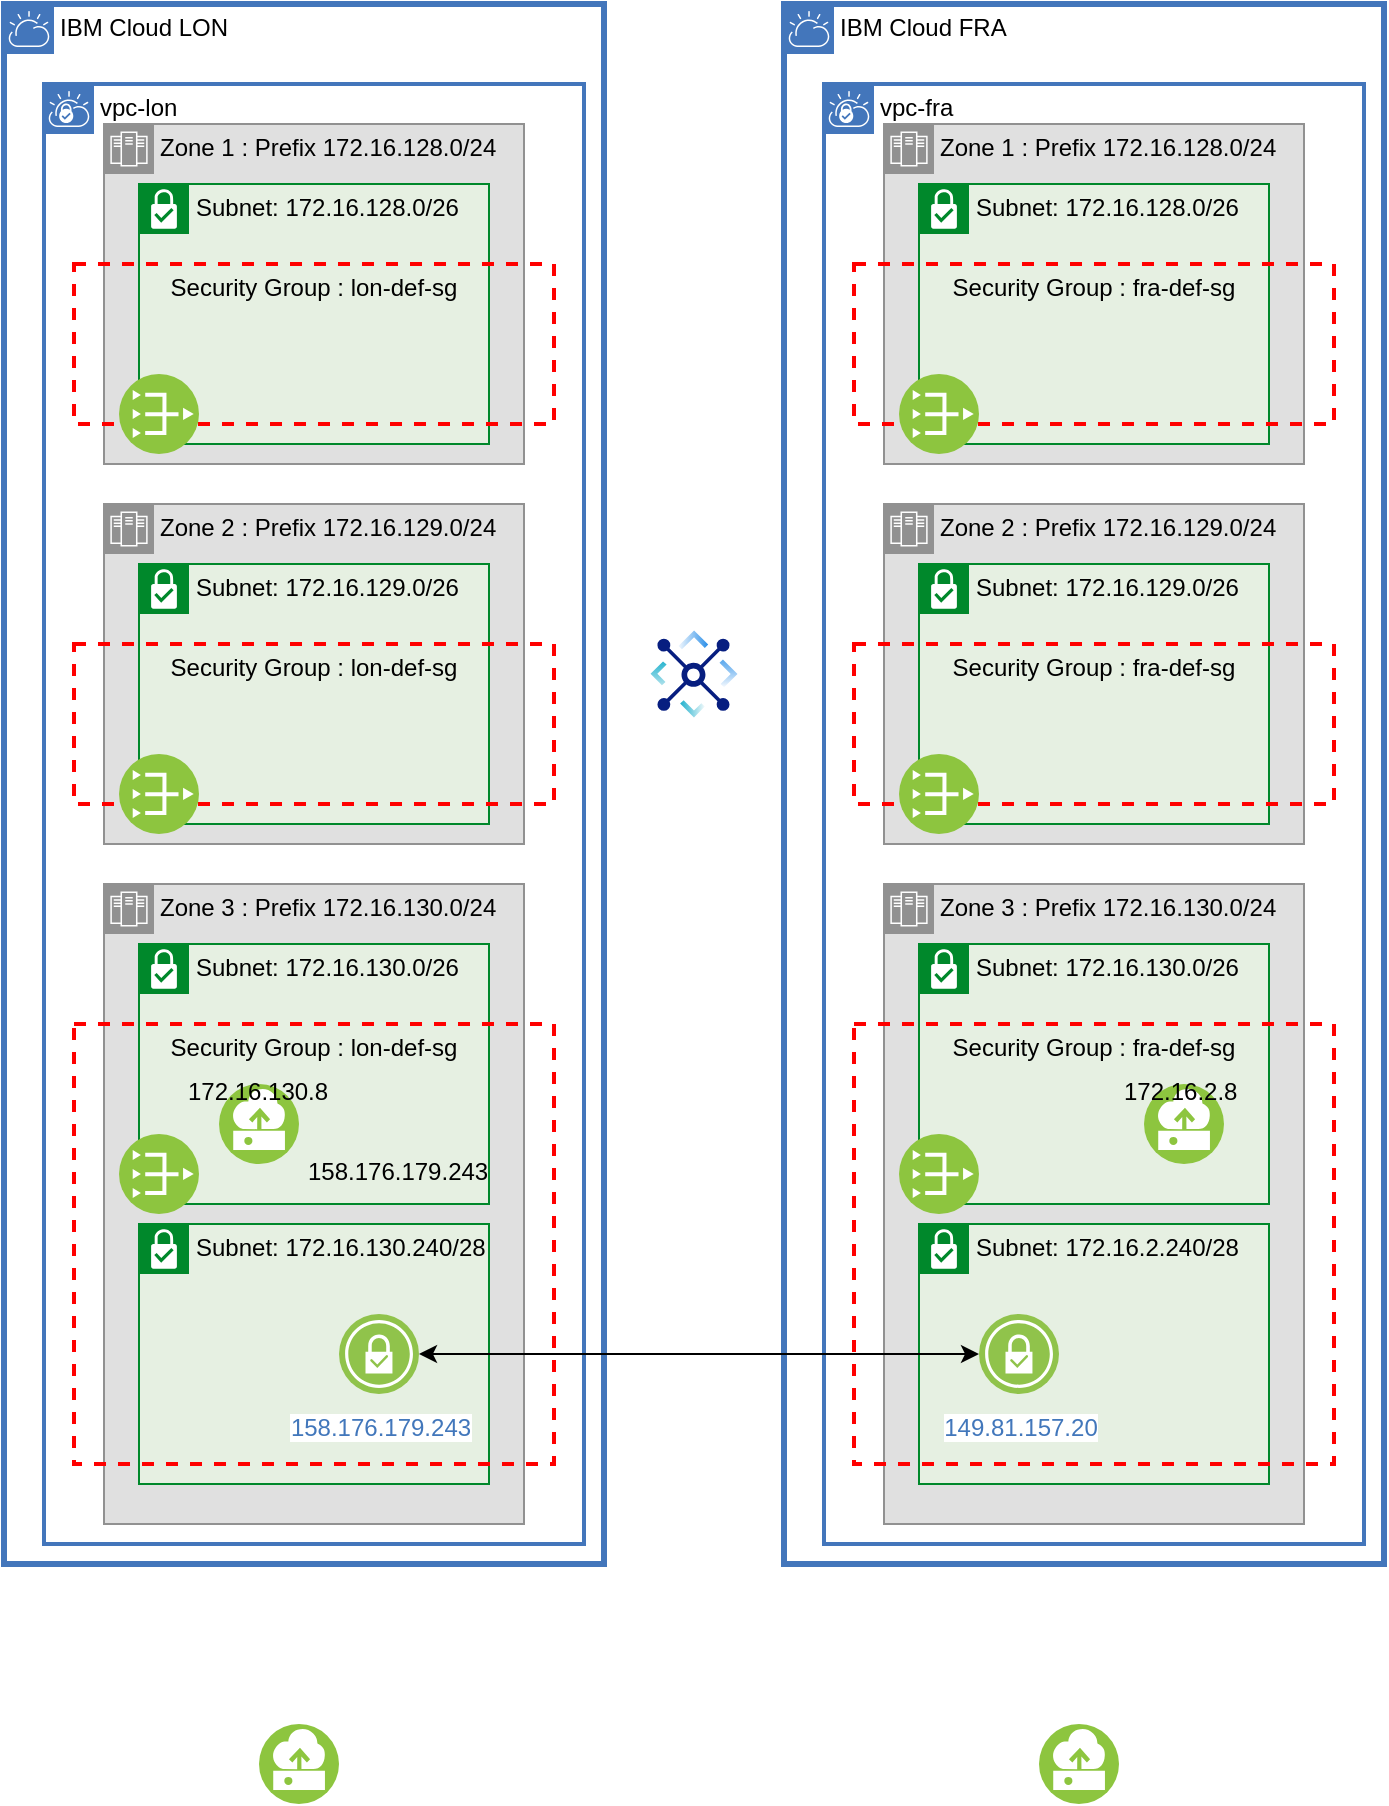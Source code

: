 <mxfile version="13.7.3" type="device"><diagram id="C5RBs43oDa-KdzZeNtuy" name="Page-1"><mxGraphModel dx="1346" dy="769" grid="1" gridSize="10" guides="1" tooltips="1" connect="1" arrows="1" fold="1" page="1" pageScale="1" pageWidth="827" pageHeight="1169" math="0" shadow="0"><root><mxCell id="WIyWlLk6GJQsqaUBKTNV-0"/><mxCell id="WIyWlLk6GJQsqaUBKTNV-1" parent="WIyWlLk6GJQsqaUBKTNV-0"/><mxCell id="W1xzhbes7EURfECaBqBl-0" value="IBM Cloud LON" style="shape=mxgraph.ibm.box;prType=cloud;fontStyle=0;verticalAlign=top;align=left;spacingLeft=32;spacingTop=4;fillColor=none;rounded=0;whiteSpace=wrap;html=1;strokeColor=#4376BB;strokeWidth=3;dashed=0;container=1;spacing=-4;collapsible=0;expand=0;recursiveResize=0;" vertex="1" parent="WIyWlLk6GJQsqaUBKTNV-1"><mxGeometry x="50" y="10" width="300" height="780" as="geometry"/></mxCell><mxCell id="W1xzhbes7EURfECaBqBl-12" value="vpc-lon" style="shape=mxgraph.ibm.box;prType=vpc;fontStyle=0;verticalAlign=top;align=left;spacingLeft=32;spacingTop=4;fillColor=none;rounded=0;whiteSpace=wrap;html=1;strokeColor=#4376BB;strokeWidth=2;dashed=0;container=1;spacing=-4;collapsible=0;expand=0;recursiveResize=0;" vertex="1" parent="W1xzhbes7EURfECaBqBl-0"><mxGeometry x="20" y="40" width="270" height="730" as="geometry"/></mxCell><mxCell id="W1xzhbes7EURfECaBqBl-4" value="Zone 3 : Prefix 172.16.130.0/24" style="shape=mxgraph.ibm.box;prType=zone;fontStyle=0;verticalAlign=top;align=left;spacingLeft=32;spacingTop=4;fillColor=#E0E0E0;rounded=0;whiteSpace=wrap;html=1;strokeColor=#919191;strokeWidth=1;dashed=0;container=1;spacing=-4;collapsible=0;expand=0;recursiveResize=0;" vertex="1" parent="W1xzhbes7EURfECaBqBl-12"><mxGeometry x="30" y="400" width="210" height="320" as="geometry"/></mxCell><mxCell id="W1xzhbes7EURfECaBqBl-64" value="Subnet: 172.16.130.240/28" style="shape=mxgraph.ibm.box;prType=subnet;fontStyle=0;verticalAlign=top;align=left;spacingLeft=32;spacingTop=4;fillColor=#E6F0E2;rounded=0;whiteSpace=wrap;html=1;strokeColor=#00882B;strokeWidth=1;dashed=0;container=1;spacing=-4;collapsible=0;expand=0;recursiveResize=0;" vertex="1" parent="W1xzhbes7EURfECaBqBl-4"><mxGeometry x="17.5" y="170" width="175" height="130" as="geometry"/></mxCell><mxCell id="W1xzhbes7EURfECaBqBl-68" value="158.176.179.243" style="aspect=fixed;perimeter=ellipsePerimeter;html=1;align=center;shadow=0;dashed=0;fontColor=#4277BB;labelBackgroundColor=#ffffff;fontSize=12;spacingTop=3;image;image=img/lib/ibm/vpc/VPNGateway.svg;" vertex="1" parent="W1xzhbes7EURfECaBqBl-64"><mxGeometry x="100" y="45" width="40" height="40" as="geometry"/></mxCell><mxCell id="W1xzhbes7EURfECaBqBl-6" value="Subnet: 172.16.130.0/26" style="shape=mxgraph.ibm.box;prType=subnet;fontStyle=0;verticalAlign=top;align=left;spacingLeft=32;spacingTop=4;fillColor=#E6F0E2;rounded=0;whiteSpace=wrap;html=1;strokeColor=#00882B;strokeWidth=1;dashed=0;container=1;spacing=-4;collapsible=0;expand=0;recursiveResize=0;" vertex="1" parent="W1xzhbes7EURfECaBqBl-4"><mxGeometry x="17.5" y="30" width="175" height="130" as="geometry"/></mxCell><mxCell id="W1xzhbes7EURfECaBqBl-9" value="Security Group : lon-def-sg" style="fontStyle=0;verticalAlign=top;align=center;spacingTop=-2;fillColor=none;rounded=0;whiteSpace=wrap;html=1;strokeColor=#FF0000;strokeWidth=2;dashed=1;container=1;collapsible=0;expand=0;recursiveResize=0;" vertex="1" parent="W1xzhbes7EURfECaBqBl-6"><mxGeometry x="-32.5" y="40" width="240" height="220" as="geometry"/></mxCell><mxCell id="W1xzhbes7EURfECaBqBl-10" value="" style="aspect=fixed;perimeter=ellipsePerimeter;html=1;align=center;shadow=0;dashed=0;fontColor=#4277BB;labelBackgroundColor=#ffffff;fontSize=12;spacingTop=3;image;image=img/lib/ibm/vpc/Instance.svg;" vertex="1" parent="W1xzhbes7EURfECaBqBl-9"><mxGeometry x="92.5" y="350" width="40" height="40" as="geometry"/></mxCell><mxCell id="W1xzhbes7EURfECaBqBl-13" value="" style="aspect=fixed;perimeter=ellipsePerimeter;html=1;align=center;shadow=0;dashed=0;fontColor=#4277BB;labelBackgroundColor=#ffffff;fontSize=12;spacingTop=3;image;image=img/lib/ibm/vpc/Instance.svg;" vertex="1" parent="W1xzhbes7EURfECaBqBl-9"><mxGeometry x="72.5" y="30" width="40" height="40" as="geometry"/></mxCell><mxCell id="W1xzhbes7EURfECaBqBl-15" value="" style="aspect=fixed;perimeter=ellipsePerimeter;html=1;align=center;shadow=0;dashed=0;fontColor=#4277BB;labelBackgroundColor=#ffffff;fontSize=12;spacingTop=3;image;image=img/lib/ibm/vpc/PublicGateway.svg;" vertex="1" parent="W1xzhbes7EURfECaBqBl-9"><mxGeometry x="22.5" y="55" width="40" height="40" as="geometry"/></mxCell><UserObject label="172.16.130.8" link="172.16.130.8" id="W1xzhbes7EURfECaBqBl-61"><mxCell style="text;whiteSpace=wrap;html=1;" vertex="1" parent="W1xzhbes7EURfECaBqBl-9"><mxGeometry x="55" y="20" width="100" height="30" as="geometry"/></mxCell></UserObject><UserObject label="158.176.179.243" id="W1xzhbes7EURfECaBqBl-63"><mxCell style="text;whiteSpace=wrap;html=1;" vertex="1" parent="W1xzhbes7EURfECaBqBl-4"><mxGeometry x="100" y="130" width="120" height="30" as="geometry"/></mxCell></UserObject><mxCell id="W1xzhbes7EURfECaBqBl-18" value="Zone 2 : Prefix 172.16.129.0/24" style="shape=mxgraph.ibm.box;prType=zone;fontStyle=0;verticalAlign=top;align=left;spacingLeft=32;spacingTop=4;fillColor=#E0E0E0;rounded=0;whiteSpace=wrap;html=1;strokeColor=#919191;strokeWidth=1;dashed=0;container=1;spacing=-4;collapsible=0;expand=0;recursiveResize=0;" vertex="1" parent="W1xzhbes7EURfECaBqBl-12"><mxGeometry x="30" y="210" width="210" height="170" as="geometry"/></mxCell><mxCell id="W1xzhbes7EURfECaBqBl-19" value="Subnet: 172.16.129.0/26" style="shape=mxgraph.ibm.box;prType=subnet;fontStyle=0;verticalAlign=top;align=left;spacingLeft=32;spacingTop=4;fillColor=#E6F0E2;rounded=0;whiteSpace=wrap;html=1;strokeColor=#00882B;strokeWidth=1;dashed=0;container=1;spacing=-4;collapsible=0;expand=0;recursiveResize=0;" vertex="1" parent="W1xzhbes7EURfECaBqBl-18"><mxGeometry x="17.5" y="30" width="175" height="130" as="geometry"/></mxCell><mxCell id="W1xzhbes7EURfECaBqBl-20" value="Security Group : lon-def-sg" style="fontStyle=0;verticalAlign=top;align=center;spacingTop=-2;fillColor=none;rounded=0;whiteSpace=wrap;html=1;strokeColor=#FF0000;strokeWidth=2;dashed=1;container=1;collapsible=0;expand=0;recursiveResize=0;" vertex="1" parent="W1xzhbes7EURfECaBqBl-12"><mxGeometry x="15" y="280" width="240" height="80" as="geometry"/></mxCell><mxCell id="W1xzhbes7EURfECaBqBl-24" value="" style="aspect=fixed;perimeter=ellipsePerimeter;html=1;align=center;shadow=0;dashed=0;fontColor=#4277BB;labelBackgroundColor=#ffffff;fontSize=12;spacingTop=3;image;image=img/lib/ibm/vpc/PublicGateway.svg;" vertex="1" parent="W1xzhbes7EURfECaBqBl-20"><mxGeometry x="22.5" y="55" width="40" height="40" as="geometry"/></mxCell><mxCell id="W1xzhbes7EURfECaBqBl-25" value="Zone 1 : Prefix 172.16.128.0/24" style="shape=mxgraph.ibm.box;prType=zone;fontStyle=0;verticalAlign=top;align=left;spacingLeft=32;spacingTop=4;fillColor=#E0E0E0;rounded=0;whiteSpace=wrap;html=1;strokeColor=#919191;strokeWidth=1;dashed=0;container=1;spacing=-4;collapsible=0;expand=0;recursiveResize=0;" vertex="1" parent="W1xzhbes7EURfECaBqBl-12"><mxGeometry x="30" y="20" width="210" height="170" as="geometry"/></mxCell><mxCell id="W1xzhbes7EURfECaBqBl-26" value="Subnet: 172.16.128.0/26" style="shape=mxgraph.ibm.box;prType=subnet;fontStyle=0;verticalAlign=top;align=left;spacingLeft=32;spacingTop=4;fillColor=#E6F0E2;rounded=0;whiteSpace=wrap;html=1;strokeColor=#00882B;strokeWidth=1;dashed=0;container=1;spacing=-4;collapsible=0;expand=0;recursiveResize=0;" vertex="1" parent="W1xzhbes7EURfECaBqBl-25"><mxGeometry x="17.5" y="30" width="175" height="130" as="geometry"/></mxCell><mxCell id="W1xzhbes7EURfECaBqBl-27" value="Security Group : lon-def-sg" style="fontStyle=0;verticalAlign=top;align=center;spacingTop=-2;fillColor=none;rounded=0;whiteSpace=wrap;html=1;strokeColor=#FF0000;strokeWidth=2;dashed=1;container=1;collapsible=0;expand=0;recursiveResize=0;" vertex="1" parent="W1xzhbes7EURfECaBqBl-12"><mxGeometry x="15" y="90" width="240" height="80" as="geometry"/></mxCell><mxCell id="W1xzhbes7EURfECaBqBl-31" value="" style="aspect=fixed;perimeter=ellipsePerimeter;html=1;align=center;shadow=0;dashed=0;fontColor=#4277BB;labelBackgroundColor=#ffffff;fontSize=12;spacingTop=3;image;image=img/lib/ibm/vpc/PublicGateway.svg;" vertex="1" parent="W1xzhbes7EURfECaBqBl-27"><mxGeometry x="22.5" y="55" width="40" height="40" as="geometry"/></mxCell><mxCell id="W1xzhbes7EURfECaBqBl-32" value="IBM Cloud FRA" style="shape=mxgraph.ibm.box;prType=cloud;fontStyle=0;verticalAlign=top;align=left;spacingLeft=32;spacingTop=4;fillColor=none;rounded=0;whiteSpace=wrap;html=1;strokeColor=#4376BB;strokeWidth=3;dashed=0;container=1;spacing=-4;collapsible=0;expand=0;recursiveResize=0;" vertex="1" parent="WIyWlLk6GJQsqaUBKTNV-1"><mxGeometry x="440" y="10" width="300" height="780" as="geometry"/></mxCell><mxCell id="W1xzhbes7EURfECaBqBl-33" value="vpc-fra" style="shape=mxgraph.ibm.box;prType=vpc;fontStyle=0;verticalAlign=top;align=left;spacingLeft=32;spacingTop=4;fillColor=none;rounded=0;whiteSpace=wrap;html=1;strokeColor=#4376BB;strokeWidth=2;dashed=0;container=1;spacing=-4;collapsible=0;expand=0;recursiveResize=0;" vertex="1" parent="W1xzhbes7EURfECaBqBl-32"><mxGeometry x="20" y="40" width="270" height="730" as="geometry"/></mxCell><mxCell id="W1xzhbes7EURfECaBqBl-34" value="Zone 3 : Prefix 172.16.130.0/24" style="shape=mxgraph.ibm.box;prType=zone;fontStyle=0;verticalAlign=top;align=left;spacingLeft=32;spacingTop=4;fillColor=#E0E0E0;rounded=0;whiteSpace=wrap;html=1;strokeColor=#919191;strokeWidth=1;dashed=0;container=1;spacing=-4;collapsible=0;expand=0;recursiveResize=0;" vertex="1" parent="W1xzhbes7EURfECaBqBl-33"><mxGeometry x="30" y="400" width="210" height="320" as="geometry"/></mxCell><mxCell id="W1xzhbes7EURfECaBqBl-71" value="Subnet: 172.16.2.240/28" style="shape=mxgraph.ibm.box;prType=subnet;fontStyle=0;verticalAlign=top;align=left;spacingLeft=32;spacingTop=4;fillColor=#E6F0E2;rounded=0;whiteSpace=wrap;html=1;strokeColor=#00882B;strokeWidth=1;dashed=0;container=1;spacing=-4;collapsible=0;expand=0;recursiveResize=0;" vertex="1" parent="W1xzhbes7EURfECaBqBl-34"><mxGeometry x="17.5" y="170" width="175" height="130" as="geometry"/></mxCell><mxCell id="W1xzhbes7EURfECaBqBl-39" value="149.81.157.20" style="aspect=fixed;perimeter=ellipsePerimeter;html=1;align=center;shadow=0;dashed=0;fontColor=#4277BB;labelBackgroundColor=#ffffff;fontSize=12;spacingTop=3;image;image=img/lib/ibm/vpc/VPNGateway.svg;" vertex="1" parent="W1xzhbes7EURfECaBqBl-71"><mxGeometry x="30" y="45" width="40" height="40" as="geometry"/></mxCell><mxCell id="W1xzhbes7EURfECaBqBl-35" value="Subnet: 172.16.130.0/26" style="shape=mxgraph.ibm.box;prType=subnet;fontStyle=0;verticalAlign=top;align=left;spacingLeft=32;spacingTop=4;fillColor=#E6F0E2;rounded=0;whiteSpace=wrap;html=1;strokeColor=#00882B;strokeWidth=1;dashed=0;container=1;spacing=-4;collapsible=0;expand=0;recursiveResize=0;" vertex="1" parent="W1xzhbes7EURfECaBqBl-34"><mxGeometry x="17.5" y="30" width="175" height="130" as="geometry"/></mxCell><mxCell id="W1xzhbes7EURfECaBqBl-36" value="Security Group : fra-def-sg" style="fontStyle=0;verticalAlign=top;align=center;spacingTop=-2;fillColor=none;rounded=0;whiteSpace=wrap;html=1;strokeColor=#FF0000;strokeWidth=2;dashed=1;container=1;collapsible=0;expand=0;recursiveResize=0;" vertex="1" parent="W1xzhbes7EURfECaBqBl-35"><mxGeometry x="-32.5" y="40" width="240" height="220" as="geometry"/></mxCell><mxCell id="W1xzhbes7EURfECaBqBl-37" value="" style="aspect=fixed;perimeter=ellipsePerimeter;html=1;align=center;shadow=0;dashed=0;fontColor=#4277BB;labelBackgroundColor=#ffffff;fontSize=12;spacingTop=3;image;image=img/lib/ibm/vpc/Instance.svg;" vertex="1" parent="W1xzhbes7EURfECaBqBl-36"><mxGeometry x="92.5" y="350" width="40" height="40" as="geometry"/></mxCell><mxCell id="W1xzhbes7EURfECaBqBl-38" value="" style="aspect=fixed;perimeter=ellipsePerimeter;html=1;align=center;shadow=0;dashed=0;fontColor=#4277BB;labelBackgroundColor=#ffffff;fontSize=12;spacingTop=3;image;image=img/lib/ibm/vpc/Instance.svg;" vertex="1" parent="W1xzhbes7EURfECaBqBl-36"><mxGeometry x="145" y="30" width="40" height="40" as="geometry"/></mxCell><mxCell id="W1xzhbes7EURfECaBqBl-40" value="" style="aspect=fixed;perimeter=ellipsePerimeter;html=1;align=center;shadow=0;dashed=0;fontColor=#4277BB;labelBackgroundColor=#ffffff;fontSize=12;spacingTop=3;image;image=img/lib/ibm/vpc/PublicGateway.svg;" vertex="1" parent="W1xzhbes7EURfECaBqBl-36"><mxGeometry x="22.5" y="55" width="40" height="40" as="geometry"/></mxCell><UserObject label="172.16.2.8" link="172.16.2.8" id="W1xzhbes7EURfECaBqBl-59"><mxCell style="text;whiteSpace=wrap;html=1;" vertex="1" parent="W1xzhbes7EURfECaBqBl-36"><mxGeometry x="132.5" y="20" width="80" height="30" as="geometry"/></mxCell></UserObject><mxCell id="W1xzhbes7EURfECaBqBl-41" value="Zone 2 : Prefix 172.16.129.0/24" style="shape=mxgraph.ibm.box;prType=zone;fontStyle=0;verticalAlign=top;align=left;spacingLeft=32;spacingTop=4;fillColor=#E0E0E0;rounded=0;whiteSpace=wrap;html=1;strokeColor=#919191;strokeWidth=1;dashed=0;container=1;spacing=-4;collapsible=0;expand=0;recursiveResize=0;" vertex="1" parent="W1xzhbes7EURfECaBqBl-33"><mxGeometry x="30" y="210" width="210" height="170" as="geometry"/></mxCell><mxCell id="W1xzhbes7EURfECaBqBl-42" value="Subnet: 172.16.129.0/26" style="shape=mxgraph.ibm.box;prType=subnet;fontStyle=0;verticalAlign=top;align=left;spacingLeft=32;spacingTop=4;fillColor=#E6F0E2;rounded=0;whiteSpace=wrap;html=1;strokeColor=#00882B;strokeWidth=1;dashed=0;container=1;spacing=-4;collapsible=0;expand=0;recursiveResize=0;" vertex="1" parent="W1xzhbes7EURfECaBqBl-41"><mxGeometry x="17.5" y="30" width="175" height="130" as="geometry"/></mxCell><mxCell id="W1xzhbes7EURfECaBqBl-43" value="Security Group : fra-def-sg" style="fontStyle=0;verticalAlign=top;align=center;spacingTop=-2;fillColor=none;rounded=0;whiteSpace=wrap;html=1;strokeColor=#FF0000;strokeWidth=2;dashed=1;container=1;collapsible=0;expand=0;recursiveResize=0;" vertex="1" parent="W1xzhbes7EURfECaBqBl-33"><mxGeometry x="15" y="280" width="240" height="80" as="geometry"/></mxCell><mxCell id="W1xzhbes7EURfECaBqBl-44" value="" style="aspect=fixed;perimeter=ellipsePerimeter;html=1;align=center;shadow=0;dashed=0;fontColor=#4277BB;labelBackgroundColor=#ffffff;fontSize=12;spacingTop=3;image;image=img/lib/ibm/vpc/PublicGateway.svg;" vertex="1" parent="W1xzhbes7EURfECaBqBl-43"><mxGeometry x="22.5" y="55" width="40" height="40" as="geometry"/></mxCell><mxCell id="W1xzhbes7EURfECaBqBl-45" value="Zone 1 : Prefix 172.16.128.0/24" style="shape=mxgraph.ibm.box;prType=zone;fontStyle=0;verticalAlign=top;align=left;spacingLeft=32;spacingTop=4;fillColor=#E0E0E0;rounded=0;whiteSpace=wrap;html=1;strokeColor=#919191;strokeWidth=1;dashed=0;container=1;spacing=-4;collapsible=0;expand=0;recursiveResize=0;" vertex="1" parent="W1xzhbes7EURfECaBqBl-33"><mxGeometry x="30" y="20" width="210" height="170" as="geometry"/></mxCell><mxCell id="W1xzhbes7EURfECaBqBl-46" value="Subnet: 172.16.128.0/26" style="shape=mxgraph.ibm.box;prType=subnet;fontStyle=0;verticalAlign=top;align=left;spacingLeft=32;spacingTop=4;fillColor=#E6F0E2;rounded=0;whiteSpace=wrap;html=1;strokeColor=#00882B;strokeWidth=1;dashed=0;container=1;spacing=-4;collapsible=0;expand=0;recursiveResize=0;" vertex="1" parent="W1xzhbes7EURfECaBqBl-45"><mxGeometry x="17.5" y="30" width="175" height="130" as="geometry"/></mxCell><mxCell id="W1xzhbes7EURfECaBqBl-47" value="Security Group : fra-def-sg" style="fontStyle=0;verticalAlign=top;align=center;spacingTop=-2;fillColor=none;rounded=0;whiteSpace=wrap;html=1;strokeColor=#FF0000;strokeWidth=2;dashed=1;container=1;collapsible=0;expand=0;recursiveResize=0;" vertex="1" parent="W1xzhbes7EURfECaBqBl-33"><mxGeometry x="15" y="90" width="240" height="80" as="geometry"/></mxCell><mxCell id="W1xzhbes7EURfECaBqBl-48" value="" style="aspect=fixed;perimeter=ellipsePerimeter;html=1;align=center;shadow=0;dashed=0;fontColor=#4277BB;labelBackgroundColor=#ffffff;fontSize=12;spacingTop=3;image;image=img/lib/ibm/vpc/PublicGateway.svg;" vertex="1" parent="W1xzhbes7EURfECaBqBl-47"><mxGeometry x="22.5" y="55" width="40" height="40" as="geometry"/></mxCell><mxCell id="W1xzhbes7EURfECaBqBl-51" value="" style="endArrow=classic;startArrow=classic;html=1;exitX=1;exitY=0.5;exitDx=0;exitDy=0;entryX=0;entryY=0.5;entryDx=0;entryDy=0;" edge="1" parent="WIyWlLk6GJQsqaUBKTNV-1" source="W1xzhbes7EURfECaBqBl-68" target="W1xzhbes7EURfECaBqBl-39"><mxGeometry width="50" height="50" relative="1" as="geometry"><mxPoint x="270" y="570" as="sourcePoint"/><mxPoint x="430" y="330" as="targetPoint"/></mxGeometry></mxCell><mxCell id="W1xzhbes7EURfECaBqBl-52" value="" style="aspect=fixed;perimeter=ellipsePerimeter;html=1;align=center;shadow=0;dashed=0;fontColor=#4277BB;labelBackgroundColor=#ffffff;fontSize=12;spacingTop=3;image;image=img/lib/ibm/vpc/TransitGateway.svg;" vertex="1" parent="WIyWlLk6GJQsqaUBKTNV-1"><mxGeometry x="370" y="320" width="50" height="50" as="geometry"/></mxCell></root></mxGraphModel></diagram></mxfile>